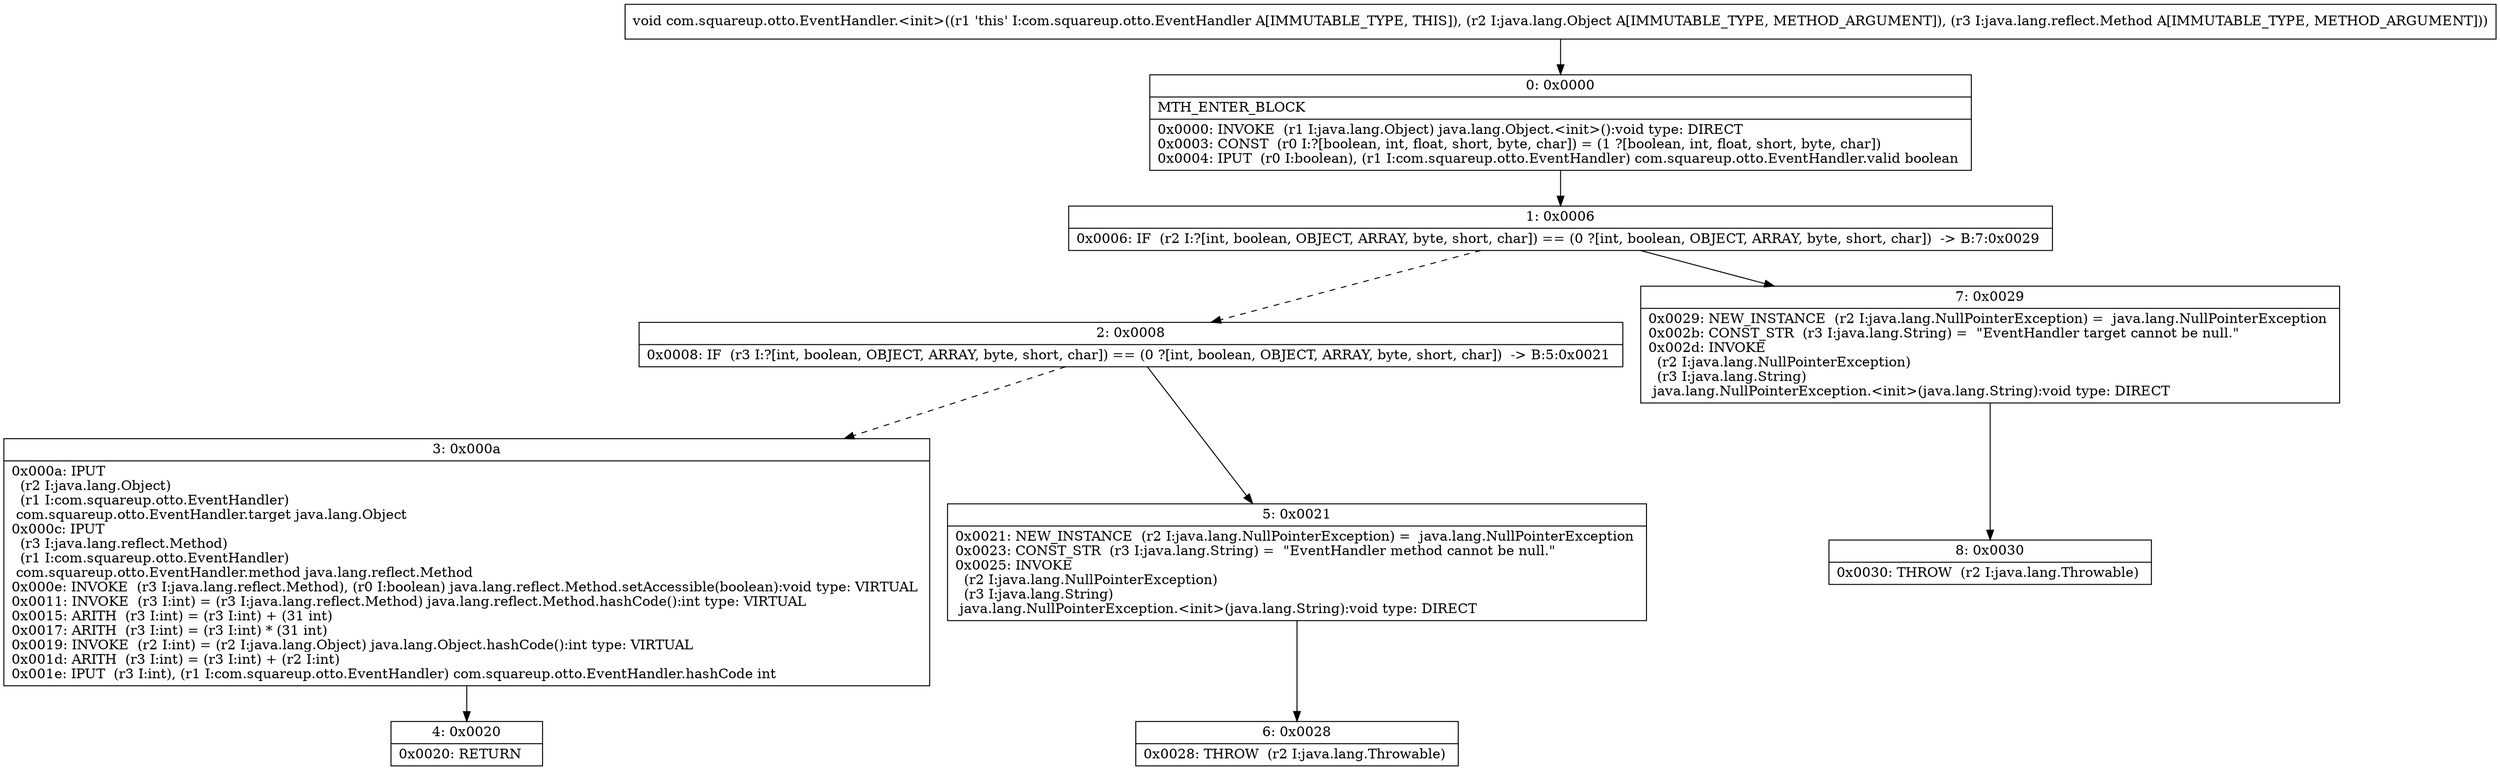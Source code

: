 digraph "CFG forcom.squareup.otto.EventHandler.\<init\>(Ljava\/lang\/Object;Ljava\/lang\/reflect\/Method;)V" {
Node_0 [shape=record,label="{0\:\ 0x0000|MTH_ENTER_BLOCK\l|0x0000: INVOKE  (r1 I:java.lang.Object) java.lang.Object.\<init\>():void type: DIRECT \l0x0003: CONST  (r0 I:?[boolean, int, float, short, byte, char]) = (1 ?[boolean, int, float, short, byte, char]) \l0x0004: IPUT  (r0 I:boolean), (r1 I:com.squareup.otto.EventHandler) com.squareup.otto.EventHandler.valid boolean \l}"];
Node_1 [shape=record,label="{1\:\ 0x0006|0x0006: IF  (r2 I:?[int, boolean, OBJECT, ARRAY, byte, short, char]) == (0 ?[int, boolean, OBJECT, ARRAY, byte, short, char])  \-\> B:7:0x0029 \l}"];
Node_2 [shape=record,label="{2\:\ 0x0008|0x0008: IF  (r3 I:?[int, boolean, OBJECT, ARRAY, byte, short, char]) == (0 ?[int, boolean, OBJECT, ARRAY, byte, short, char])  \-\> B:5:0x0021 \l}"];
Node_3 [shape=record,label="{3\:\ 0x000a|0x000a: IPUT  \l  (r2 I:java.lang.Object)\l  (r1 I:com.squareup.otto.EventHandler)\l com.squareup.otto.EventHandler.target java.lang.Object \l0x000c: IPUT  \l  (r3 I:java.lang.reflect.Method)\l  (r1 I:com.squareup.otto.EventHandler)\l com.squareup.otto.EventHandler.method java.lang.reflect.Method \l0x000e: INVOKE  (r3 I:java.lang.reflect.Method), (r0 I:boolean) java.lang.reflect.Method.setAccessible(boolean):void type: VIRTUAL \l0x0011: INVOKE  (r3 I:int) = (r3 I:java.lang.reflect.Method) java.lang.reflect.Method.hashCode():int type: VIRTUAL \l0x0015: ARITH  (r3 I:int) = (r3 I:int) + (31 int) \l0x0017: ARITH  (r3 I:int) = (r3 I:int) * (31 int) \l0x0019: INVOKE  (r2 I:int) = (r2 I:java.lang.Object) java.lang.Object.hashCode():int type: VIRTUAL \l0x001d: ARITH  (r3 I:int) = (r3 I:int) + (r2 I:int) \l0x001e: IPUT  (r3 I:int), (r1 I:com.squareup.otto.EventHandler) com.squareup.otto.EventHandler.hashCode int \l}"];
Node_4 [shape=record,label="{4\:\ 0x0020|0x0020: RETURN   \l}"];
Node_5 [shape=record,label="{5\:\ 0x0021|0x0021: NEW_INSTANCE  (r2 I:java.lang.NullPointerException) =  java.lang.NullPointerException \l0x0023: CONST_STR  (r3 I:java.lang.String) =  \"EventHandler method cannot be null.\" \l0x0025: INVOKE  \l  (r2 I:java.lang.NullPointerException)\l  (r3 I:java.lang.String)\l java.lang.NullPointerException.\<init\>(java.lang.String):void type: DIRECT \l}"];
Node_6 [shape=record,label="{6\:\ 0x0028|0x0028: THROW  (r2 I:java.lang.Throwable) \l}"];
Node_7 [shape=record,label="{7\:\ 0x0029|0x0029: NEW_INSTANCE  (r2 I:java.lang.NullPointerException) =  java.lang.NullPointerException \l0x002b: CONST_STR  (r3 I:java.lang.String) =  \"EventHandler target cannot be null.\" \l0x002d: INVOKE  \l  (r2 I:java.lang.NullPointerException)\l  (r3 I:java.lang.String)\l java.lang.NullPointerException.\<init\>(java.lang.String):void type: DIRECT \l}"];
Node_8 [shape=record,label="{8\:\ 0x0030|0x0030: THROW  (r2 I:java.lang.Throwable) \l}"];
MethodNode[shape=record,label="{void com.squareup.otto.EventHandler.\<init\>((r1 'this' I:com.squareup.otto.EventHandler A[IMMUTABLE_TYPE, THIS]), (r2 I:java.lang.Object A[IMMUTABLE_TYPE, METHOD_ARGUMENT]), (r3 I:java.lang.reflect.Method A[IMMUTABLE_TYPE, METHOD_ARGUMENT])) }"];
MethodNode -> Node_0;
Node_0 -> Node_1;
Node_1 -> Node_2[style=dashed];
Node_1 -> Node_7;
Node_2 -> Node_3[style=dashed];
Node_2 -> Node_5;
Node_3 -> Node_4;
Node_5 -> Node_6;
Node_7 -> Node_8;
}

